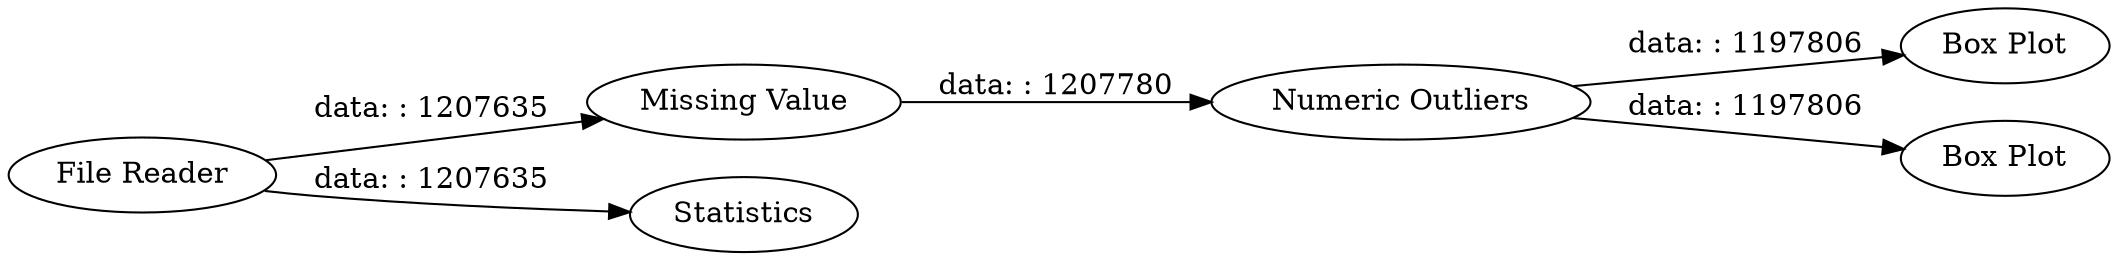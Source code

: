 digraph {
	"8202192049767776382_4" [label="Box Plot"]
	"8202192049767776382_3" [label="Missing Value"]
	"8202192049767776382_2" [label=Statistics]
	"8202192049767776382_1" [label="File Reader"]
	"8202192049767776382_5" [label="Numeric Outliers"]
	"8202192049767776382_6" [label="Box Plot"]
	"8202192049767776382_1" -> "8202192049767776382_2" [label="data: : 1207635"]
	"8202192049767776382_5" -> "8202192049767776382_4" [label="data: : 1197806"]
	"8202192049767776382_1" -> "8202192049767776382_3" [label="data: : 1207635"]
	"8202192049767776382_5" -> "8202192049767776382_6" [label="data: : 1197806"]
	"8202192049767776382_3" -> "8202192049767776382_5" [label="data: : 1207780"]
	rankdir=LR
}
